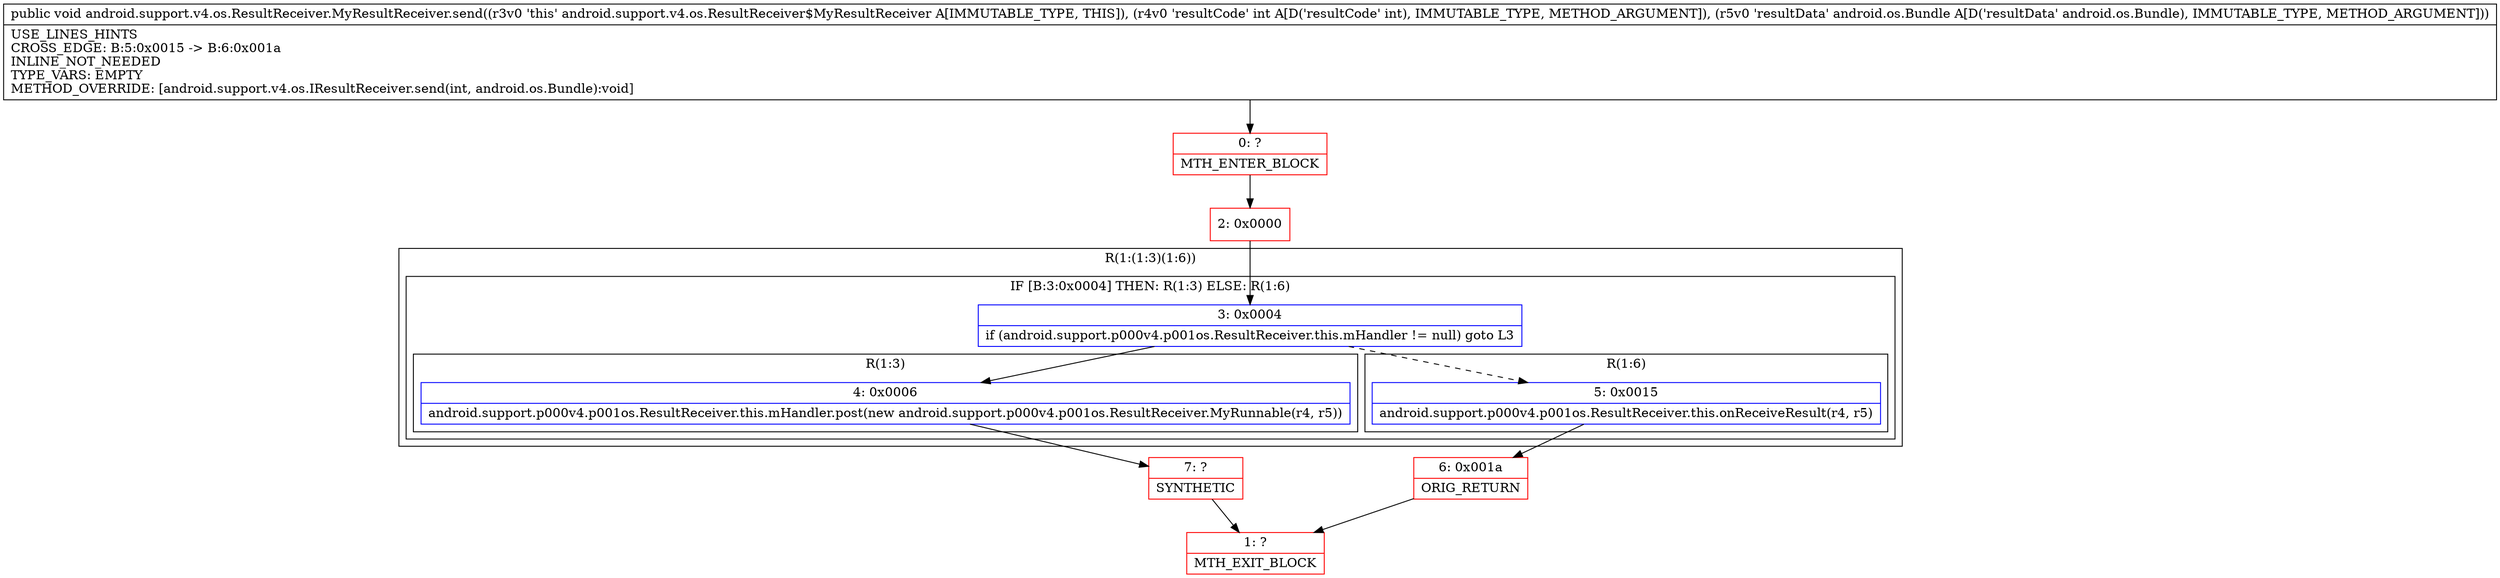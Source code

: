 digraph "CFG forandroid.support.v4.os.ResultReceiver.MyResultReceiver.send(ILandroid\/os\/Bundle;)V" {
subgraph cluster_Region_1598788962 {
label = "R(1:(1:3)(1:6))";
node [shape=record,color=blue];
subgraph cluster_IfRegion_1993433185 {
label = "IF [B:3:0x0004] THEN: R(1:3) ELSE: R(1:6)";
node [shape=record,color=blue];
Node_3 [shape=record,label="{3\:\ 0x0004|if (android.support.p000v4.p001os.ResultReceiver.this.mHandler != null) goto L3\l}"];
subgraph cluster_Region_1858183708 {
label = "R(1:3)";
node [shape=record,color=blue];
Node_4 [shape=record,label="{4\:\ 0x0006|android.support.p000v4.p001os.ResultReceiver.this.mHandler.post(new android.support.p000v4.p001os.ResultReceiver.MyRunnable(r4, r5))\l}"];
}
subgraph cluster_Region_56047478 {
label = "R(1:6)";
node [shape=record,color=blue];
Node_5 [shape=record,label="{5\:\ 0x0015|android.support.p000v4.p001os.ResultReceiver.this.onReceiveResult(r4, r5)\l}"];
}
}
}
Node_0 [shape=record,color=red,label="{0\:\ ?|MTH_ENTER_BLOCK\l}"];
Node_2 [shape=record,color=red,label="{2\:\ 0x0000}"];
Node_7 [shape=record,color=red,label="{7\:\ ?|SYNTHETIC\l}"];
Node_1 [shape=record,color=red,label="{1\:\ ?|MTH_EXIT_BLOCK\l}"];
Node_6 [shape=record,color=red,label="{6\:\ 0x001a|ORIG_RETURN\l}"];
MethodNode[shape=record,label="{public void android.support.v4.os.ResultReceiver.MyResultReceiver.send((r3v0 'this' android.support.v4.os.ResultReceiver$MyResultReceiver A[IMMUTABLE_TYPE, THIS]), (r4v0 'resultCode' int A[D('resultCode' int), IMMUTABLE_TYPE, METHOD_ARGUMENT]), (r5v0 'resultData' android.os.Bundle A[D('resultData' android.os.Bundle), IMMUTABLE_TYPE, METHOD_ARGUMENT]))  | USE_LINES_HINTS\lCROSS_EDGE: B:5:0x0015 \-\> B:6:0x001a\lINLINE_NOT_NEEDED\lTYPE_VARS: EMPTY\lMETHOD_OVERRIDE: [android.support.v4.os.IResultReceiver.send(int, android.os.Bundle):void]\l}"];
MethodNode -> Node_0;Node_3 -> Node_4;
Node_3 -> Node_5[style=dashed];
Node_4 -> Node_7;
Node_5 -> Node_6;
Node_0 -> Node_2;
Node_2 -> Node_3;
Node_7 -> Node_1;
Node_6 -> Node_1;
}

